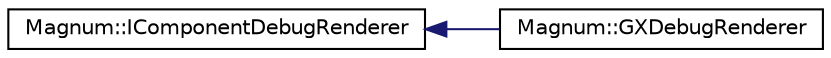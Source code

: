 digraph "圖形化之類別階層"
{
  edge [fontname="Helvetica",fontsize="10",labelfontname="Helvetica",labelfontsize="10"];
  node [fontname="Helvetica",fontsize="10",shape=record];
  rankdir="LR";
  Node1 [label="Magnum::IComponentDebugRenderer",height=0.2,width=0.4,color="black", fillcolor="white", style="filled",URL="$class_magnum_1_1_i_component_debug_renderer.html"];
  Node1 -> Node2 [dir="back",color="midnightblue",fontsize="10",style="solid",fontname="Helvetica"];
  Node2 [label="Magnum::GXDebugRenderer",height=0.2,width=0.4,color="black", fillcolor="white", style="filled",URL="$class_magnum_1_1_g_x_debug_renderer.html"];
}
